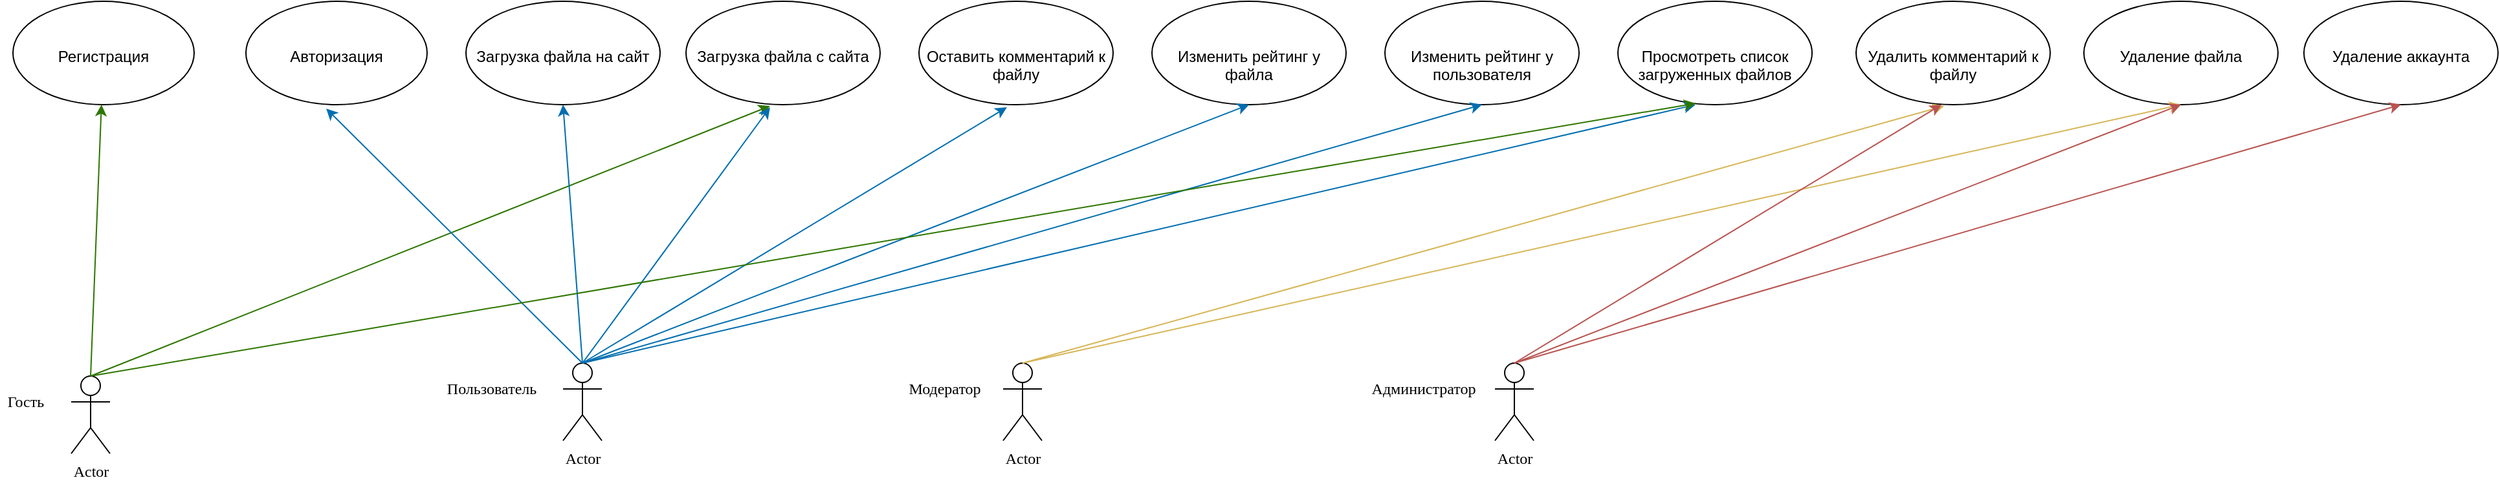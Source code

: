 <mxfile version="13.9.2" type="device"><diagram id="tn1C8lk4ghr-a8--D9Qh" name="Page-1"><mxGraphModel dx="1422" dy="754" grid="1" gridSize="10" guides="1" tooltips="1" connect="1" arrows="1" fold="1" page="1" pageScale="1" pageWidth="827" pageHeight="1169" math="0" shadow="0"><root><mxCell id="0"/><mxCell id="1" parent="0"/><mxCell id="9x_ZopjbDqwpoMBY8faL-1" value="Actor" style="shape=umlActor;verticalLabelPosition=bottom;verticalAlign=top;html=1;outlineConnect=0;horizontal=1;fontFamily=Times New Roman;align=center;labelBorderColor=none;labelBackgroundColor=none;" vertex="1" parent="1"><mxGeometry x="125" y="330" width="30" height="60" as="geometry"/></mxCell><mxCell id="9x_ZopjbDqwpoMBY8faL-6" value="&lt;br&gt;&lt;br&gt;Регистрация" style="ellipse;whiteSpace=wrap;html=1;verticalAlign=top;" vertex="1" parent="1"><mxGeometry x="80" y="40" width="140" height="80" as="geometry"/></mxCell><mxCell id="9x_ZopjbDqwpoMBY8faL-9" value="&lt;br&gt;&lt;br&gt;Авторизация" style="ellipse;whiteSpace=wrap;html=1;verticalAlign=top;" vertex="1" parent="1"><mxGeometry x="260" y="40" width="140" height="80" as="geometry"/></mxCell><mxCell id="9x_ZopjbDqwpoMBY8faL-10" value="&lt;br&gt;&lt;br&gt;Загрузка файла на сайт" style="ellipse;whiteSpace=wrap;html=1;verticalAlign=top;" vertex="1" parent="1"><mxGeometry x="430" y="40" width="150" height="80" as="geometry"/></mxCell><mxCell id="9x_ZopjbDqwpoMBY8faL-12" value="&lt;br&gt;&lt;br&gt;Загрузка файла с сайта" style="ellipse;whiteSpace=wrap;html=1;verticalAlign=top;" vertex="1" parent="1"><mxGeometry x="600" y="40" width="150" height="80" as="geometry"/></mxCell><mxCell id="9x_ZopjbDqwpoMBY8faL-16" value="Гость" style="text;html=1;strokeColor=none;fillColor=none;align=center;verticalAlign=middle;whiteSpace=wrap;rounded=0;labelBackgroundColor=none;fontFamily=Times New Roman;" vertex="1" parent="1"><mxGeometry x="70" y="340" width="40" height="20" as="geometry"/></mxCell><mxCell id="9x_ZopjbDqwpoMBY8faL-19" value="Actor" style="shape=umlActor;verticalLabelPosition=bottom;verticalAlign=top;html=1;outlineConnect=0;horizontal=1;fontFamily=Times New Roman;align=center;labelBorderColor=none;labelBackgroundColor=none;" vertex="1" parent="1"><mxGeometry x="505" y="320" width="30" height="60" as="geometry"/></mxCell><mxCell id="9x_ZopjbDqwpoMBY8faL-20" value="Пользователь" style="text;html=1;strokeColor=none;fillColor=none;align=center;verticalAlign=middle;whiteSpace=wrap;rounded=0;labelBackgroundColor=none;fontFamily=Times New Roman;" vertex="1" parent="1"><mxGeometry x="430" y="330" width="40" height="20" as="geometry"/></mxCell><mxCell id="9x_ZopjbDqwpoMBY8faL-21" value="Actor" style="shape=umlActor;verticalLabelPosition=bottom;verticalAlign=top;html=1;outlineConnect=0;horizontal=1;fontFamily=Times New Roman;align=center;labelBorderColor=none;labelBackgroundColor=none;" vertex="1" parent="1"><mxGeometry x="845" y="320" width="30" height="60" as="geometry"/></mxCell><mxCell id="9x_ZopjbDqwpoMBY8faL-22" value="Модератор" style="text;html=1;strokeColor=none;fillColor=none;align=center;verticalAlign=middle;whiteSpace=wrap;rounded=0;labelBackgroundColor=none;fontFamily=Times New Roman;" vertex="1" parent="1"><mxGeometry x="780" y="330" width="40" height="20" as="geometry"/></mxCell><mxCell id="9x_ZopjbDqwpoMBY8faL-23" value="Actor" style="shape=umlActor;verticalLabelPosition=bottom;verticalAlign=top;html=1;outlineConnect=0;horizontal=1;fontFamily=Times New Roman;align=center;labelBorderColor=none;labelBackgroundColor=none;" vertex="1" parent="1"><mxGeometry x="1225" y="320" width="30" height="60" as="geometry"/></mxCell><mxCell id="9x_ZopjbDqwpoMBY8faL-24" value="Администратор" style="text;html=1;strokeColor=none;fillColor=none;align=center;verticalAlign=middle;whiteSpace=wrap;rounded=0;labelBackgroundColor=none;fontFamily=Times New Roman;" vertex="1" parent="1"><mxGeometry x="1150" y="330" width="40" height="20" as="geometry"/></mxCell><mxCell id="9x_ZopjbDqwpoMBY8faL-36" value="&lt;br&gt;&lt;br&gt;Оставить комментарий к файлу" style="ellipse;whiteSpace=wrap;html=1;verticalAlign=top;" vertex="1" parent="1"><mxGeometry x="780" y="40" width="150" height="80" as="geometry"/></mxCell><mxCell id="9x_ZopjbDqwpoMBY8faL-37" value="&lt;br&gt;&lt;br&gt;Изменить рейтинг у файла" style="ellipse;whiteSpace=wrap;html=1;verticalAlign=top;" vertex="1" parent="1"><mxGeometry x="960" y="40" width="150" height="80" as="geometry"/></mxCell><mxCell id="9x_ZopjbDqwpoMBY8faL-38" value="&lt;br&gt;&lt;br&gt;Изменить рейтинг у пользователя" style="ellipse;whiteSpace=wrap;html=1;verticalAlign=top;" vertex="1" parent="1"><mxGeometry x="1140" y="40" width="150" height="80" as="geometry"/></mxCell><mxCell id="9x_ZopjbDqwpoMBY8faL-40" value="" style="endArrow=classic;html=1;fontFamily=Times New Roman;exitX=0.5;exitY=0;exitDx=0;exitDy=0;exitPerimeter=0;fillColor=#60a917;strokeColor=#2D7600;" edge="1" parent="1" source="9x_ZopjbDqwpoMBY8faL-1" target="9x_ZopjbDqwpoMBY8faL-6"><mxGeometry width="50" height="50" relative="1" as="geometry"><mxPoint x="740" y="250" as="sourcePoint"/><mxPoint x="144" y="125" as="targetPoint"/></mxGeometry></mxCell><mxCell id="9x_ZopjbDqwpoMBY8faL-41" value="" style="endArrow=classic;html=1;fontFamily=Times New Roman;exitX=0.5;exitY=0;exitDx=0;exitDy=0;exitPerimeter=0;entryX=0.433;entryY=1.013;entryDx=0;entryDy=0;entryPerimeter=0;fillColor=#60a917;strokeColor=#2D7600;" edge="1" parent="1" source="9x_ZopjbDqwpoMBY8faL-1" target="9x_ZopjbDqwpoMBY8faL-12"><mxGeometry width="50" height="50" relative="1" as="geometry"><mxPoint x="740" y="250" as="sourcePoint"/><mxPoint x="790" y="200" as="targetPoint"/></mxGeometry></mxCell><mxCell id="9x_ZopjbDqwpoMBY8faL-42" value="" style="endArrow=classic;html=1;fontFamily=Times New Roman;exitX=0.5;exitY=0;exitDx=0;exitDy=0;exitPerimeter=0;entryX=0.443;entryY=1.038;entryDx=0;entryDy=0;entryPerimeter=0;fillColor=#1ba1e2;strokeColor=#006EAF;" edge="1" parent="1" source="9x_ZopjbDqwpoMBY8faL-19" target="9x_ZopjbDqwpoMBY8faL-9"><mxGeometry width="50" height="50" relative="1" as="geometry"><mxPoint x="770" y="250" as="sourcePoint"/><mxPoint x="820" y="200" as="targetPoint"/></mxGeometry></mxCell><mxCell id="9x_ZopjbDqwpoMBY8faL-43" value="" style="endArrow=classic;html=1;fontFamily=Times New Roman;exitX=0.5;exitY=0;exitDx=0;exitDy=0;exitPerimeter=0;entryX=0.5;entryY=1;entryDx=0;entryDy=0;fillColor=#1ba1e2;strokeColor=#006EAF;" edge="1" parent="1" source="9x_ZopjbDqwpoMBY8faL-19" target="9x_ZopjbDqwpoMBY8faL-10"><mxGeometry width="50" height="50" relative="1" as="geometry"><mxPoint x="770" y="250" as="sourcePoint"/><mxPoint x="820" y="200" as="targetPoint"/></mxGeometry></mxCell><mxCell id="9x_ZopjbDqwpoMBY8faL-44" value="" style="endArrow=classic;html=1;fontFamily=Times New Roman;exitX=0.5;exitY=0;exitDx=0;exitDy=0;exitPerimeter=0;entryX=0.433;entryY=1.025;entryDx=0;entryDy=0;entryPerimeter=0;fillColor=#1ba1e2;strokeColor=#006EAF;" edge="1" parent="1" source="9x_ZopjbDqwpoMBY8faL-19" target="9x_ZopjbDqwpoMBY8faL-12"><mxGeometry width="50" height="50" relative="1" as="geometry"><mxPoint x="770" y="250" as="sourcePoint"/><mxPoint x="820" y="200" as="targetPoint"/></mxGeometry></mxCell><mxCell id="9x_ZopjbDqwpoMBY8faL-45" value="" style="endArrow=classic;html=1;fontFamily=Times New Roman;exitX=0.5;exitY=0;exitDx=0;exitDy=0;exitPerimeter=0;entryX=0.453;entryY=1.025;entryDx=0;entryDy=0;entryPerimeter=0;fillColor=#1ba1e2;strokeColor=#006EAF;" edge="1" parent="1" source="9x_ZopjbDqwpoMBY8faL-19" target="9x_ZopjbDqwpoMBY8faL-36"><mxGeometry width="50" height="50" relative="1" as="geometry"><mxPoint x="770" y="250" as="sourcePoint"/><mxPoint x="820" y="200" as="targetPoint"/></mxGeometry></mxCell><mxCell id="9x_ZopjbDqwpoMBY8faL-46" value="" style="endArrow=classic;html=1;fontFamily=Times New Roman;exitX=0.5;exitY=0;exitDx=0;exitDy=0;exitPerimeter=0;entryX=0.5;entryY=1;entryDx=0;entryDy=0;fillColor=#1ba1e2;strokeColor=#006EAF;" edge="1" parent="1" source="9x_ZopjbDqwpoMBY8faL-19" target="9x_ZopjbDqwpoMBY8faL-37"><mxGeometry width="50" height="50" relative="1" as="geometry"><mxPoint x="770" y="250" as="sourcePoint"/><mxPoint x="820" y="200" as="targetPoint"/></mxGeometry></mxCell><mxCell id="9x_ZopjbDqwpoMBY8faL-47" value="" style="endArrow=classic;html=1;fontFamily=Times New Roman;exitX=0.5;exitY=0;exitDx=0;exitDy=0;exitPerimeter=0;entryX=0.5;entryY=1;entryDx=0;entryDy=0;fillColor=#1ba1e2;strokeColor=#006EAF;" edge="1" parent="1" source="9x_ZopjbDqwpoMBY8faL-19" target="9x_ZopjbDqwpoMBY8faL-38"><mxGeometry width="50" height="50" relative="1" as="geometry"><mxPoint x="770" y="250" as="sourcePoint"/><mxPoint x="820" y="200" as="targetPoint"/></mxGeometry></mxCell><mxCell id="9x_ZopjbDqwpoMBY8faL-48" value="&lt;br&gt;&lt;br&gt;Просмотреть список загруженных файлов" style="ellipse;whiteSpace=wrap;html=1;verticalAlign=top;" vertex="1" parent="1"><mxGeometry x="1320" y="40" width="150" height="80" as="geometry"/></mxCell><mxCell id="9x_ZopjbDqwpoMBY8faL-49" value="&lt;br&gt;&lt;br&gt;Удалить комментарий к файлу" style="ellipse;whiteSpace=wrap;html=1;verticalAlign=top;" vertex="1" parent="1"><mxGeometry x="1504" y="40" width="150" height="80" as="geometry"/></mxCell><mxCell id="9x_ZopjbDqwpoMBY8faL-50" value="&lt;br&gt;&lt;br&gt;Удаление файла" style="ellipse;whiteSpace=wrap;html=1;verticalAlign=top;" vertex="1" parent="1"><mxGeometry x="1680" y="40" width="150" height="80" as="geometry"/></mxCell><mxCell id="9x_ZopjbDqwpoMBY8faL-51" value="&lt;br&gt;&lt;br&gt;Удаление аккаунта" style="ellipse;whiteSpace=wrap;html=1;verticalAlign=top;" vertex="1" parent="1"><mxGeometry x="1850" y="40" width="150" height="80" as="geometry"/></mxCell><mxCell id="9x_ZopjbDqwpoMBY8faL-52" value="" style="endArrow=classic;html=1;fontFamily=Times New Roman;exitX=0.5;exitY=0;exitDx=0;exitDy=0;exitPerimeter=0;entryX=0.4;entryY=1;entryDx=0;entryDy=0;entryPerimeter=0;fillColor=#1ba1e2;strokeColor=#006EAF;" edge="1" parent="1" source="9x_ZopjbDqwpoMBY8faL-19" target="9x_ZopjbDqwpoMBY8faL-48"><mxGeometry width="50" height="50" relative="1" as="geometry"><mxPoint x="1090" y="250" as="sourcePoint"/><mxPoint x="1340" y="150" as="targetPoint"/></mxGeometry></mxCell><mxCell id="9x_ZopjbDqwpoMBY8faL-53" value="" style="endArrow=classic;html=1;fontFamily=Times New Roman;exitX=0.5;exitY=0;exitDx=0;exitDy=0;exitPerimeter=0;entryX=0.4;entryY=0.988;entryDx=0;entryDy=0;entryPerimeter=0;fillColor=#60a917;strokeColor=#2D7600;" edge="1" parent="1" source="9x_ZopjbDqwpoMBY8faL-1" target="9x_ZopjbDqwpoMBY8faL-48"><mxGeometry width="50" height="50" relative="1" as="geometry"><mxPoint x="790" y="250" as="sourcePoint"/><mxPoint x="1340" y="123" as="targetPoint"/></mxGeometry></mxCell><mxCell id="9x_ZopjbDqwpoMBY8faL-54" value="" style="endArrow=classic;html=1;fontFamily=Times New Roman;exitX=0.5;exitY=0;exitDx=0;exitDy=0;exitPerimeter=0;entryX=0.453;entryY=1.013;entryDx=0;entryDy=0;entryPerimeter=0;fillColor=#fff2cc;strokeColor=#d6b656;" edge="1" parent="1" source="9x_ZopjbDqwpoMBY8faL-21" target="9x_ZopjbDqwpoMBY8faL-49"><mxGeometry width="50" height="50" relative="1" as="geometry"><mxPoint x="1360" y="250" as="sourcePoint"/><mxPoint x="1410" y="200" as="targetPoint"/></mxGeometry></mxCell><mxCell id="9x_ZopjbDqwpoMBY8faL-55" value="" style="endArrow=classic;html=1;fontFamily=Times New Roman;exitX=0.5;exitY=0;exitDx=0;exitDy=0;exitPerimeter=0;entryX=0.5;entryY=1;entryDx=0;entryDy=0;fillColor=#fff2cc;strokeColor=#d6b656;" edge="1" parent="1" source="9x_ZopjbDqwpoMBY8faL-21" target="9x_ZopjbDqwpoMBY8faL-50"><mxGeometry width="50" height="50" relative="1" as="geometry"><mxPoint x="1360" y="250" as="sourcePoint"/><mxPoint x="1410" y="200" as="targetPoint"/></mxGeometry></mxCell><mxCell id="9x_ZopjbDqwpoMBY8faL-56" value="" style="endArrow=classic;html=1;fontFamily=Times New Roman;exitX=0.5;exitY=0;exitDx=0;exitDy=0;exitPerimeter=0;entryX=0.44;entryY=1;entryDx=0;entryDy=0;entryPerimeter=0;fillColor=#f8cecc;strokeColor=#b85450;" edge="1" parent="1" source="9x_ZopjbDqwpoMBY8faL-23" target="9x_ZopjbDqwpoMBY8faL-49"><mxGeometry width="50" height="50" relative="1" as="geometry"><mxPoint x="1360" y="250" as="sourcePoint"/><mxPoint x="1410" y="200" as="targetPoint"/></mxGeometry></mxCell><mxCell id="9x_ZopjbDqwpoMBY8faL-57" value="" style="endArrow=classic;html=1;fontFamily=Times New Roman;exitX=0.5;exitY=0;exitDx=0;exitDy=0;exitPerimeter=0;entryX=0.5;entryY=1;entryDx=0;entryDy=0;fillColor=#f8cecc;strokeColor=#b85450;" edge="1" parent="1" source="9x_ZopjbDqwpoMBY8faL-23" target="9x_ZopjbDqwpoMBY8faL-50"><mxGeometry width="50" height="50" relative="1" as="geometry"><mxPoint x="1360" y="250" as="sourcePoint"/><mxPoint x="1410" y="200" as="targetPoint"/></mxGeometry></mxCell><mxCell id="9x_ZopjbDqwpoMBY8faL-58" value="" style="endArrow=classic;html=1;fontFamily=Times New Roman;exitX=0.5;exitY=0;exitDx=0;exitDy=0;exitPerimeter=0;entryX=0.5;entryY=1;entryDx=0;entryDy=0;fontColor=#B5739D;fillColor=#f8cecc;strokeColor=#b85450;" edge="1" parent="1" source="9x_ZopjbDqwpoMBY8faL-23" target="9x_ZopjbDqwpoMBY8faL-51"><mxGeometry width="50" height="50" relative="1" as="geometry"><mxPoint x="1360" y="250" as="sourcePoint"/><mxPoint x="1410" y="200" as="targetPoint"/></mxGeometry></mxCell></root></mxGraphModel></diagram></mxfile>